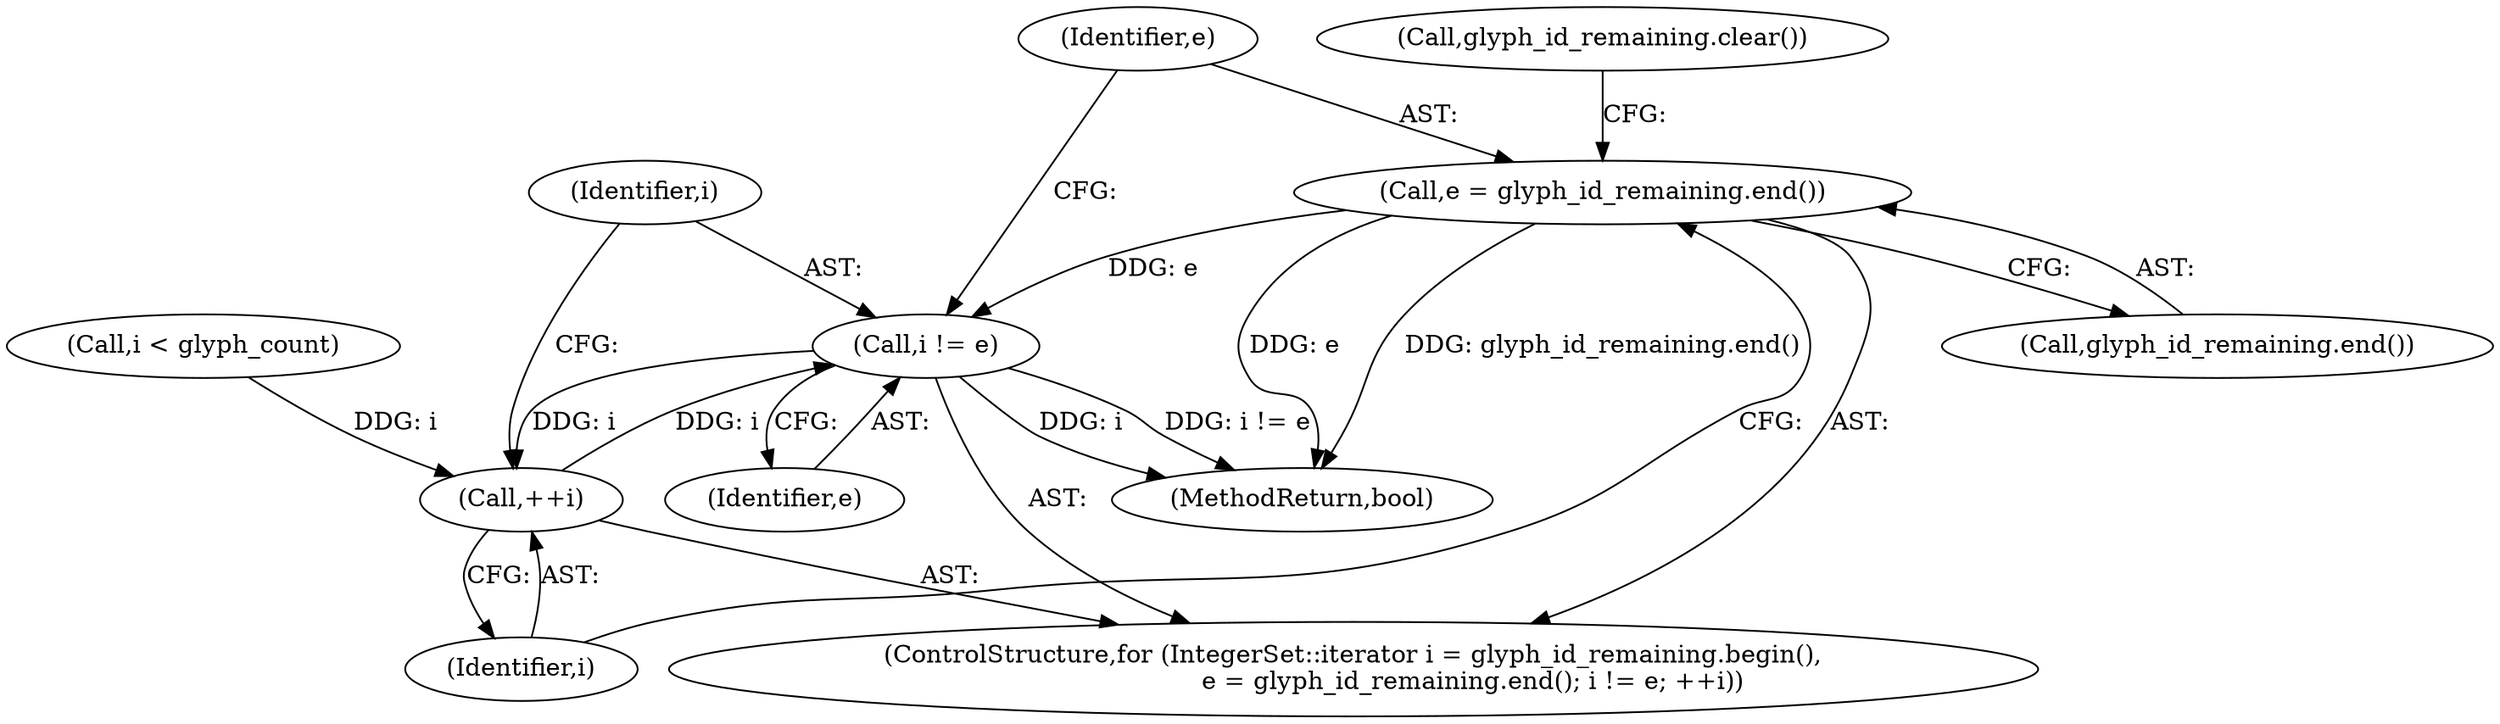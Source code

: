 digraph "0_Chrome_5b65968b6c64fa02e74ca6b965bf5998b911e826@API" {
"1000165" [label="(Call,e = glyph_id_remaining.end())"];
"1000168" [label="(Call,i != e)"];
"1000171" [label="(Call,++i)"];
"1000144" [label="(Call,i < glyph_count)"];
"1000166" [label="(Identifier,e)"];
"1000170" [label="(Identifier,e)"];
"1000172" [label="(Identifier,i)"];
"1000159" [label="(ControlStructure,for (IntegerSet::iterator i = glyph_id_remaining.begin(),\n                              e = glyph_id_remaining.end(); i != e; ++i))"];
"1000262" [label="(MethodReturn,bool)"];
"1000256" [label="(Call,glyph_id_remaining.clear())"];
"1000167" [label="(Call,glyph_id_remaining.end())"];
"1000168" [label="(Call,i != e)"];
"1000171" [label="(Call,++i)"];
"1000169" [label="(Identifier,i)"];
"1000165" [label="(Call,e = glyph_id_remaining.end())"];
"1000165" -> "1000159"  [label="AST: "];
"1000165" -> "1000167"  [label="CFG: "];
"1000166" -> "1000165"  [label="AST: "];
"1000167" -> "1000165"  [label="AST: "];
"1000172" -> "1000165"  [label="CFG: "];
"1000256" -> "1000165"  [label="CFG: "];
"1000165" -> "1000262"  [label="DDG: e"];
"1000165" -> "1000262"  [label="DDG: glyph_id_remaining.end()"];
"1000165" -> "1000168"  [label="DDG: e"];
"1000168" -> "1000159"  [label="AST: "];
"1000168" -> "1000170"  [label="CFG: "];
"1000169" -> "1000168"  [label="AST: "];
"1000170" -> "1000168"  [label="AST: "];
"1000166" -> "1000168"  [label="CFG: "];
"1000168" -> "1000262"  [label="DDG: i"];
"1000168" -> "1000262"  [label="DDG: i != e"];
"1000171" -> "1000168"  [label="DDG: i"];
"1000168" -> "1000171"  [label="DDG: i"];
"1000171" -> "1000159"  [label="AST: "];
"1000171" -> "1000172"  [label="CFG: "];
"1000172" -> "1000171"  [label="AST: "];
"1000169" -> "1000171"  [label="CFG: "];
"1000144" -> "1000171"  [label="DDG: i"];
}

